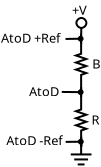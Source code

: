 <?xml version="1.0" encoding="UTF-8"?>
<dia:diagram xmlns:dia="http://www.lysator.liu.se/~alla/dia/">
  <dia:layer name="Background" visible="true">
    <dia:group>
      <dia:object type="Circuit - Vertical Resistor" version="0" id="O0">
        <dia:attribute name="obj_pos">
          <dia:point val="4.281,2.005"/>
        </dia:attribute>
        <dia:attribute name="obj_bb">
          <dia:rectangle val="4.127,2.005;4.948,4.643"/>
        </dia:attribute>
        <dia:attribute name="elem_corner">
          <dia:point val="4.281,2.005"/>
        </dia:attribute>
        <dia:attribute name="elem_width">
          <dia:real val="0.512"/>
        </dia:attribute>
        <dia:attribute name="elem_height">
          <dia:real val="2.637"/>
        </dia:attribute>
        <dia:attribute name="line_width">
          <dia:real val="0.1"/>
        </dia:attribute>
        <dia:attribute name="line_colour">
          <dia:color val="#000000"/>
        </dia:attribute>
        <dia:attribute name="fill_colour">
          <dia:color val="#ffffff"/>
        </dia:attribute>
        <dia:attribute name="show_background">
          <dia:boolean val="true"/>
        </dia:attribute>
        <dia:attribute name="line_style">
          <dia:enum val="0"/>
          <dia:real val="1"/>
        </dia:attribute>
        <dia:attribute name="flip_horizontal">
          <dia:boolean val="false"/>
        </dia:attribute>
        <dia:attribute name="flip_vertical">
          <dia:boolean val="false"/>
        </dia:attribute>
      </dia:object>
      <dia:object type="Circuit - Vertical Resistor" version="0" id="O1">
        <dia:attribute name="obj_pos">
          <dia:point val="4.282,4.79"/>
        </dia:attribute>
        <dia:attribute name="obj_bb">
          <dia:rectangle val="4.128,4.79;4.948,7.428"/>
        </dia:attribute>
        <dia:attribute name="elem_corner">
          <dia:point val="4.282,4.79"/>
        </dia:attribute>
        <dia:attribute name="elem_width">
          <dia:real val="0.512"/>
        </dia:attribute>
        <dia:attribute name="elem_height">
          <dia:real val="2.637"/>
        </dia:attribute>
        <dia:attribute name="line_width">
          <dia:real val="0.1"/>
        </dia:attribute>
        <dia:attribute name="line_colour">
          <dia:color val="#000000"/>
        </dia:attribute>
        <dia:attribute name="fill_colour">
          <dia:color val="#ffffff"/>
        </dia:attribute>
        <dia:attribute name="show_background">
          <dia:boolean val="true"/>
        </dia:attribute>
        <dia:attribute name="line_style">
          <dia:enum val="0"/>
          <dia:real val="1"/>
        </dia:attribute>
        <dia:attribute name="flip_horizontal">
          <dia:boolean val="false"/>
        </dia:attribute>
        <dia:attribute name="flip_vertical">
          <dia:boolean val="false"/>
        </dia:attribute>
      </dia:object>
      <dia:object type="Standard - Text" version="0" id="O2">
        <dia:attribute name="obj_pos">
          <dia:point val="4.081,0.843"/>
        </dia:attribute>
        <dia:attribute name="obj_bb">
          <dia:rectangle val="4.081,0.275;4.999,1.278"/>
        </dia:attribute>
        <dia:attribute name="text">
          <dia:composite type="text">
            <dia:attribute name="string">
              <dia:string>#+V#</dia:string>
            </dia:attribute>
            <dia:attribute name="font">
              <dia:font family="sans" style="0" name="Helvetica"/>
            </dia:attribute>
            <dia:attribute name="height">
              <dia:real val="0.8"/>
            </dia:attribute>
            <dia:attribute name="pos">
              <dia:point val="4.081,0.843"/>
            </dia:attribute>
            <dia:attribute name="color">
              <dia:color val="#000000"/>
            </dia:attribute>
            <dia:attribute name="alignment">
              <dia:enum val="0"/>
            </dia:attribute>
          </dia:composite>
        </dia:attribute>
      </dia:object>
      <dia:object type="Standard - Text" version="0" id="O3">
        <dia:attribute name="obj_pos">
          <dia:point val="1.931,4.918"/>
        </dia:attribute>
        <dia:attribute name="obj_bb">
          <dia:rectangle val="1.931,4.368;3.431,5.318"/>
        </dia:attribute>
        <dia:attribute name="text">
          <dia:composite type="text">
            <dia:attribute name="string">
              <dia:string>#AtoD#</dia:string>
            </dia:attribute>
            <dia:attribute name="font">
              <dia:font family="sans" style="0" name="Helvetica"/>
            </dia:attribute>
            <dia:attribute name="height">
              <dia:real val="0.8"/>
            </dia:attribute>
            <dia:attribute name="pos">
              <dia:point val="1.931,4.918"/>
            </dia:attribute>
            <dia:attribute name="color">
              <dia:color val="#000000"/>
            </dia:attribute>
            <dia:attribute name="alignment">
              <dia:enum val="0"/>
            </dia:attribute>
          </dia:composite>
        </dia:attribute>
      </dia:object>
      <dia:object type="Standard - Text" version="0" id="O4">
        <dia:attribute name="obj_pos">
          <dia:point val="5.056,6.33"/>
        </dia:attribute>
        <dia:attribute name="obj_bb">
          <dia:rectangle val="5.056,5.78;5.456,6.73"/>
        </dia:attribute>
        <dia:attribute name="text">
          <dia:composite type="text">
            <dia:attribute name="string">
              <dia:string>#R#</dia:string>
            </dia:attribute>
            <dia:attribute name="font">
              <dia:font family="sans" style="0" name="Helvetica"/>
            </dia:attribute>
            <dia:attribute name="height">
              <dia:real val="0.8"/>
            </dia:attribute>
            <dia:attribute name="pos">
              <dia:point val="5.056,6.33"/>
            </dia:attribute>
            <dia:attribute name="color">
              <dia:color val="#000000"/>
            </dia:attribute>
            <dia:attribute name="alignment">
              <dia:enum val="0"/>
            </dia:attribute>
          </dia:composite>
        </dia:attribute>
      </dia:object>
      <dia:object type="Standard - Text" version="0" id="O5">
        <dia:attribute name="obj_pos">
          <dia:point val="4.944,3.53"/>
        </dia:attribute>
        <dia:attribute name="obj_bb">
          <dia:rectangle val="4.944,2.98;5.544,3.93"/>
        </dia:attribute>
        <dia:attribute name="text">
          <dia:composite type="text">
            <dia:attribute name="string">
              <dia:string># B#</dia:string>
            </dia:attribute>
            <dia:attribute name="font">
              <dia:font family="sans" style="0" name="Helvetica"/>
            </dia:attribute>
            <dia:attribute name="height">
              <dia:real val="0.8"/>
            </dia:attribute>
            <dia:attribute name="pos">
              <dia:point val="4.944,3.53"/>
            </dia:attribute>
            <dia:attribute name="color">
              <dia:color val="#000000"/>
            </dia:attribute>
            <dia:attribute name="alignment">
              <dia:enum val="0"/>
            </dia:attribute>
          </dia:composite>
        </dia:attribute>
      </dia:object>
      <dia:object type="Circuit - Ground" version="0" id="O6">
        <dia:attribute name="obj_pos">
          <dia:point val="4.019,7.33"/>
        </dia:attribute>
        <dia:attribute name="obj_bb">
          <dia:rectangle val="4.019,7.33;5.056,8.38"/>
        </dia:attribute>
        <dia:attribute name="elem_corner">
          <dia:point val="4.019,7.33"/>
        </dia:attribute>
        <dia:attribute name="elem_width">
          <dia:real val="1.037"/>
        </dia:attribute>
        <dia:attribute name="elem_height">
          <dia:real val="1"/>
        </dia:attribute>
        <dia:attribute name="line_width">
          <dia:real val="0.1"/>
        </dia:attribute>
        <dia:attribute name="line_colour">
          <dia:color val="#000000"/>
        </dia:attribute>
        <dia:attribute name="fill_colour">
          <dia:color val="#ffffff"/>
        </dia:attribute>
        <dia:attribute name="show_background">
          <dia:boolean val="true"/>
        </dia:attribute>
        <dia:attribute name="line_style">
          <dia:enum val="0"/>
          <dia:real val="1"/>
        </dia:attribute>
        <dia:attribute name="flip_horizontal">
          <dia:boolean val="false"/>
        </dia:attribute>
        <dia:attribute name="flip_vertical">
          <dia:boolean val="false"/>
        </dia:attribute>
      </dia:object>
      <dia:object type="Standard - Line" version="0" id="O7">
        <dia:attribute name="obj_pos">
          <dia:point val="4.538,4.79"/>
        </dia:attribute>
        <dia:attribute name="obj_bb">
          <dia:rectangle val="4.487,4.593;4.588,4.84"/>
        </dia:attribute>
        <dia:attribute name="conn_endpoints">
          <dia:point val="4.538,4.79"/>
          <dia:point val="4.537,4.643"/>
        </dia:attribute>
        <dia:attribute name="numcp">
          <dia:int val="1"/>
        </dia:attribute>
        <dia:connections>
          <dia:connection handle="0" to="O1" connection="0"/>
          <dia:connection handle="1" to="O0" connection="1"/>
        </dia:connections>
      </dia:object>
      <dia:object type="Standard - Line" version="0" id="O8">
        <dia:attribute name="obj_pos">
          <dia:point val="4.537,7.33"/>
        </dia:attribute>
        <dia:attribute name="obj_bb">
          <dia:rectangle val="4.487,7.28;4.588,7.478"/>
        </dia:attribute>
        <dia:attribute name="conn_endpoints">
          <dia:point val="4.537,7.33"/>
          <dia:point val="4.538,7.428"/>
        </dia:attribute>
        <dia:attribute name="numcp">
          <dia:int val="1"/>
        </dia:attribute>
        <dia:connections>
          <dia:connection handle="0" to="O6" connection="0"/>
          <dia:connection handle="1" to="O1" connection="1"/>
        </dia:connections>
      </dia:object>
      <dia:object type="Standard - Line" version="0" id="O9">
        <dia:attribute name="obj_pos">
          <dia:point val="3.569,4.705"/>
        </dia:attribute>
        <dia:attribute name="obj_bb">
          <dia:rectangle val="3.518,4.216;4.718,5.217"/>
        </dia:attribute>
        <dia:attribute name="conn_endpoints">
          <dia:point val="3.569,4.705"/>
          <dia:point val="4.663,4.717"/>
        </dia:attribute>
        <dia:attribute name="numcp">
          <dia:int val="1"/>
        </dia:attribute>
        <dia:attribute name="end_arrow">
          <dia:enum val="13"/>
        </dia:attribute>
        <dia:attribute name="end_arrow_length">
          <dia:real val="0.5"/>
        </dia:attribute>
        <dia:attribute name="end_arrow_width">
          <dia:real val="0.5"/>
        </dia:attribute>
      </dia:object>
      <dia:object type="Standard - Line" version="0" id="O10">
        <dia:attribute name="obj_pos">
          <dia:point val="4.662,2.043"/>
        </dia:attribute>
        <dia:attribute name="obj_bb">
          <dia:rectangle val="3.706,1.542;4.719,2.543"/>
        </dia:attribute>
        <dia:attribute name="conn_endpoints">
          <dia:point val="4.662,2.043"/>
          <dia:point val="3.756,2.055"/>
        </dia:attribute>
        <dia:attribute name="numcp">
          <dia:int val="1"/>
        </dia:attribute>
        <dia:attribute name="start_arrow">
          <dia:enum val="13"/>
        </dia:attribute>
        <dia:attribute name="start_arrow_length">
          <dia:real val="0.5"/>
        </dia:attribute>
        <dia:attribute name="start_arrow_width">
          <dia:real val="0.5"/>
        </dia:attribute>
      </dia:object>
      <dia:object type="Standard - Line" version="0" id="O11">
        <dia:attribute name="obj_pos">
          <dia:point val="4.537,2.005"/>
        </dia:attribute>
        <dia:attribute name="obj_bb">
          <dia:rectangle val="4.055,0.896;5.057,2.056"/>
        </dia:attribute>
        <dia:attribute name="conn_endpoints">
          <dia:point val="4.537,2.005"/>
          <dia:point val="4.556,0.955"/>
        </dia:attribute>
        <dia:attribute name="numcp">
          <dia:int val="1"/>
        </dia:attribute>
        <dia:attribute name="end_arrow">
          <dia:enum val="9"/>
        </dia:attribute>
        <dia:attribute name="end_arrow_length">
          <dia:real val="0.5"/>
        </dia:attribute>
        <dia:attribute name="end_arrow_width">
          <dia:real val="0.5"/>
        </dia:attribute>
        <dia:connections>
          <dia:connection handle="0" to="O0" connection="0"/>
        </dia:connections>
      </dia:object>
      <dia:object type="Standard - Text" version="0" id="O12">
        <dia:attribute name="obj_pos">
          <dia:point val="0.531,2.243"/>
        </dia:attribute>
        <dia:attribute name="obj_bb">
          <dia:rectangle val="0.531,1.675;3.699,2.678"/>
        </dia:attribute>
        <dia:attribute name="text">
          <dia:composite type="text">
            <dia:attribute name="string">
              <dia:string>#AtoD +Ref#</dia:string>
            </dia:attribute>
            <dia:attribute name="font">
              <dia:font family="sans" style="0" name="Helvetica"/>
            </dia:attribute>
            <dia:attribute name="height">
              <dia:real val="0.8"/>
            </dia:attribute>
            <dia:attribute name="pos">
              <dia:point val="0.531,2.243"/>
            </dia:attribute>
            <dia:attribute name="color">
              <dia:color val="#000000"/>
            </dia:attribute>
            <dia:attribute name="alignment">
              <dia:enum val="0"/>
            </dia:attribute>
          </dia:composite>
        </dia:attribute>
      </dia:object>
      <dia:object type="Standard - Line" version="0" id="O13">
        <dia:attribute name="obj_pos">
          <dia:point val="4.671,7.191"/>
        </dia:attribute>
        <dia:attribute name="obj_bb">
          <dia:rectangle val="3.714,6.69;4.728,7.692"/>
        </dia:attribute>
        <dia:attribute name="conn_endpoints">
          <dia:point val="4.671,7.191"/>
          <dia:point val="3.765,7.203"/>
        </dia:attribute>
        <dia:attribute name="numcp">
          <dia:int val="1"/>
        </dia:attribute>
        <dia:attribute name="start_arrow">
          <dia:enum val="13"/>
        </dia:attribute>
        <dia:attribute name="start_arrow_length">
          <dia:real val="0.5"/>
        </dia:attribute>
        <dia:attribute name="start_arrow_width">
          <dia:real val="0.5"/>
        </dia:attribute>
      </dia:object>
      <dia:object type="Standard - Text" version="0" id="O14">
        <dia:attribute name="obj_pos">
          <dia:point val="0.79,7.366"/>
        </dia:attribute>
        <dia:attribute name="obj_bb">
          <dia:rectangle val="0.79,6.798;3.658,7.801"/>
        </dia:attribute>
        <dia:attribute name="text">
          <dia:composite type="text">
            <dia:attribute name="string">
              <dia:string>#AtoD -Ref#</dia:string>
            </dia:attribute>
            <dia:attribute name="font">
              <dia:font family="sans" style="0" name="Helvetica"/>
            </dia:attribute>
            <dia:attribute name="height">
              <dia:real val="0.8"/>
            </dia:attribute>
            <dia:attribute name="pos">
              <dia:point val="0.79,7.366"/>
            </dia:attribute>
            <dia:attribute name="color">
              <dia:color val="#000000"/>
            </dia:attribute>
            <dia:attribute name="alignment">
              <dia:enum val="0"/>
            </dia:attribute>
          </dia:composite>
        </dia:attribute>
      </dia:object>
    </dia:group>
  </dia:layer>
</dia:diagram>
